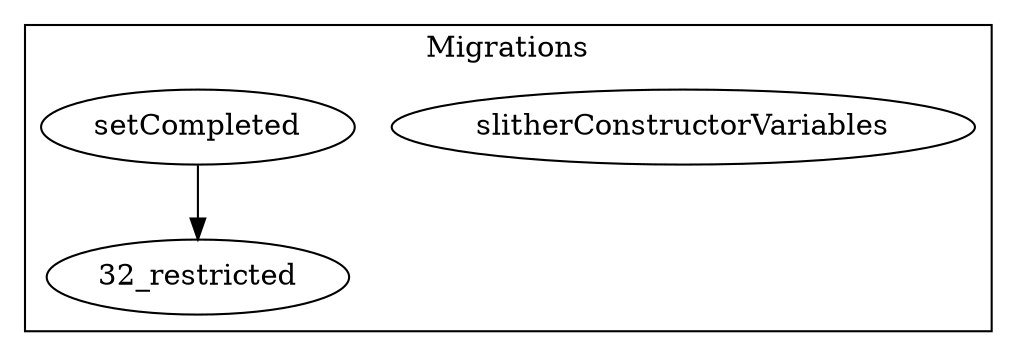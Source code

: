 strict digraph {
subgraph cluster_32_Migrations {
label = "Migrations"
"32_slitherConstructorVariables" [label="slitherConstructorVariables"]
"32_setCompleted" [label="setCompleted"]
"32_setCompleted" -> "32_restricted"
}subgraph cluster_solidity {
label = "[Solidity]"
}
}